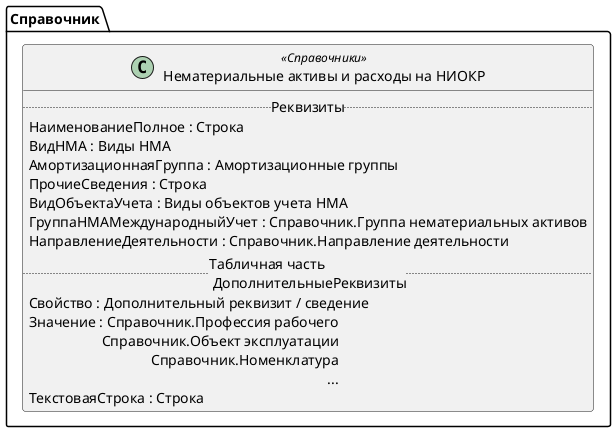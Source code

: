 ﻿@startuml НематериальныеАктивы
'!include templates.wsd
'..\include templates.wsd
class Справочник.НематериальныеАктивы as "Нематериальные активы и расходы на НИОКР" <<Справочники>>
{
..Реквизиты..
НаименованиеПолное : Строка
ВидНМА : Виды НМА
АмортизационнаяГруппа : Амортизационные группы
ПрочиеСведения : Строка
ВидОбъектаУчета : Виды объектов учета НМА
ГруппаНМАМеждународныйУчет : Справочник.Группа нематериальных активов
НаправлениеДеятельности : Справочник.Направление деятельности
..Табличная часть \n ДополнительныеРеквизиты..
Свойство : Дополнительный реквизит / сведение
Значение : Справочник.Профессия рабочего\rСправочник.Объект эксплуатации\rСправочник.Номенклатура\r...
ТекстоваяСтрока : Строка
}
@enduml
